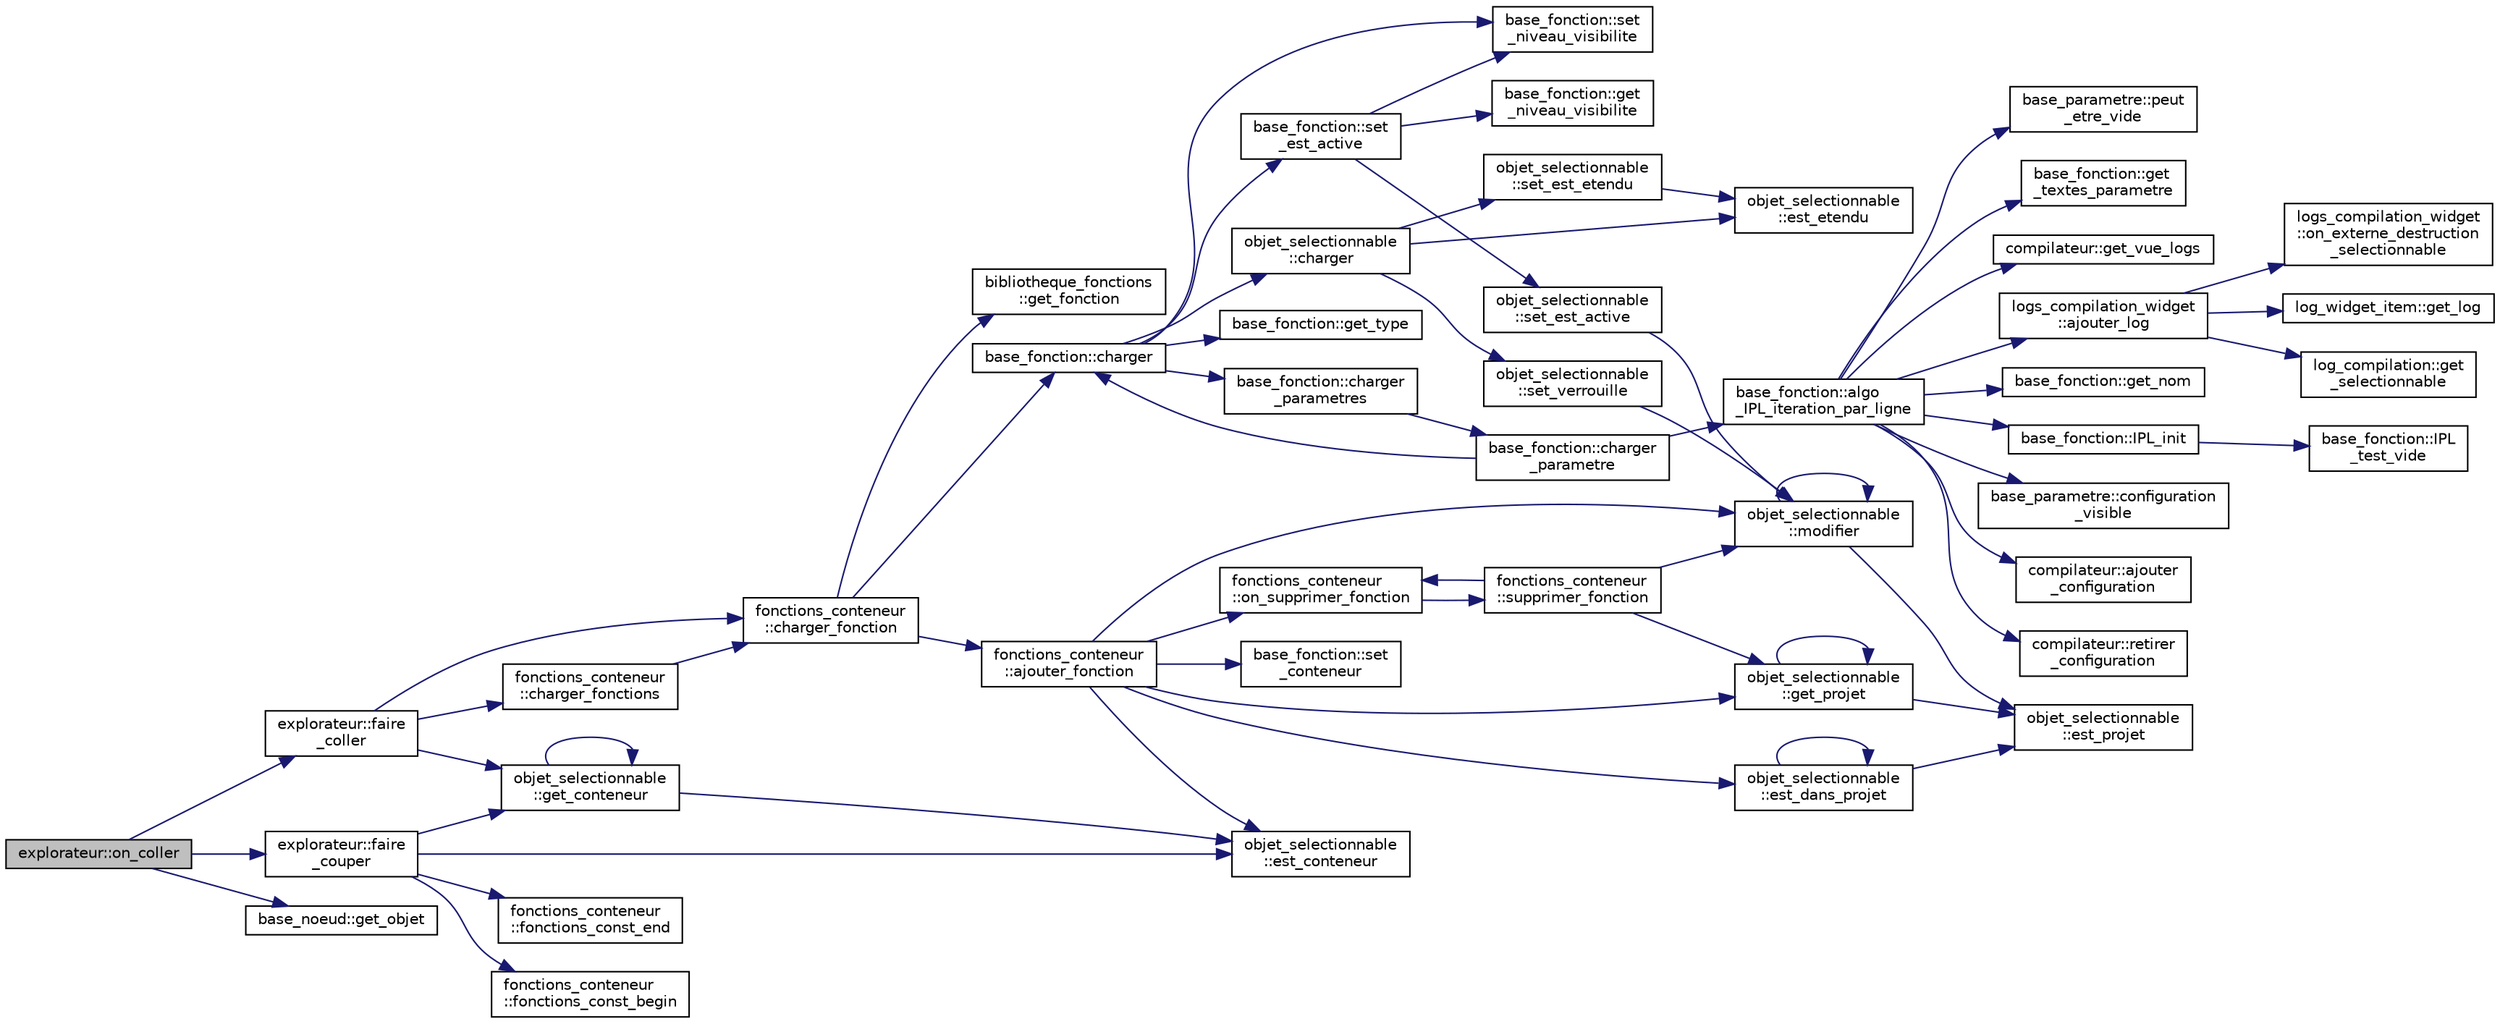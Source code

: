 digraph "explorateur::on_coller"
{
  edge [fontname="Helvetica",fontsize="10",labelfontname="Helvetica",labelfontsize="10"];
  node [fontname="Helvetica",fontsize="10",shape=record];
  rankdir="LR";
  Node792 [label="explorateur::on_coller",height=0.2,width=0.4,color="black", fillcolor="grey75", style="filled", fontcolor="black"];
  Node792 -> Node793 [color="midnightblue",fontsize="10",style="solid",fontname="Helvetica"];
  Node793 [label="explorateur::faire\l_couper",height=0.2,width=0.4,color="black", fillcolor="white", style="filled",URL="$classexplorateur.html#a3ed6f16c0e32b2eb1750e59feacb52b0",tooltip="Applique le couper. "];
  Node793 -> Node794 [color="midnightblue",fontsize="10",style="solid",fontname="Helvetica"];
  Node794 [label="objet_selectionnable\l::est_conteneur",height=0.2,width=0.4,color="black", fillcolor="white", style="filled",URL="$classobjet__selectionnable.html#a2c6b5b342b5f3a9f48893f793f935e0f",tooltip="Indique si l&#39;objet est un conteneur. "];
  Node793 -> Node795 [color="midnightblue",fontsize="10",style="solid",fontname="Helvetica"];
  Node795 [label="objet_selectionnable\l::get_conteneur",height=0.2,width=0.4,color="black", fillcolor="white", style="filled",URL="$classobjet__selectionnable.html#ab809d020155b7fec48ff3adbe15c9b65",tooltip="Retourne le fonctions_conteneur le plus proche : l&#39;objet lui-même s&#39;il est un conteneur, ou le conteneur parent sinon. "];
  Node795 -> Node794 [color="midnightblue",fontsize="10",style="solid",fontname="Helvetica"];
  Node795 -> Node795 [color="midnightblue",fontsize="10",style="solid",fontname="Helvetica"];
  Node793 -> Node796 [color="midnightblue",fontsize="10",style="solid",fontname="Helvetica"];
  Node796 [label="fonctions_conteneur\l::fonctions_const_begin",height=0.2,width=0.4,color="black", fillcolor="white", style="filled",URL="$classfonctions__conteneur.html#a644a9b41a4edf55ab2c26d18453406a4",tooltip="Accesseur de l&#39;itérateur constant de début de liste des fonctions. "];
  Node793 -> Node797 [color="midnightblue",fontsize="10",style="solid",fontname="Helvetica"];
  Node797 [label="fonctions_conteneur\l::fonctions_const_end",height=0.2,width=0.4,color="black", fillcolor="white", style="filled",URL="$classfonctions__conteneur.html#a16bb282bc668c02c0cf9a37864f99b44",tooltip="Accesseur de l&#39;itérateur constant de fin de liste des fonctions. "];
  Node792 -> Node798 [color="midnightblue",fontsize="10",style="solid",fontname="Helvetica"];
  Node798 [label="explorateur::faire\l_coller",height=0.2,width=0.4,color="black", fillcolor="white", style="filled",URL="$classexplorateur.html#aacc4e1d3c87901d284230bdd1bbb4c26",tooltip="Applique le collage. "];
  Node798 -> Node795 [color="midnightblue",fontsize="10",style="solid",fontname="Helvetica"];
  Node798 -> Node799 [color="midnightblue",fontsize="10",style="solid",fontname="Helvetica"];
  Node799 [label="fonctions_conteneur\l::charger_fonctions",height=0.2,width=0.4,color="black", fillcolor="white", style="filled",URL="$classfonctions__conteneur.html#aeb43e1fd3929d565f33b34db7ce8c583",tooltip="Charge des fonctions à partir d&#39;une source xml donnée. "];
  Node799 -> Node800 [color="midnightblue",fontsize="10",style="solid",fontname="Helvetica"];
  Node800 [label="fonctions_conteneur\l::charger_fonction",height=0.2,width=0.4,color="black", fillcolor="white", style="filled",URL="$classfonctions__conteneur.html#a2e241972228c75c5550287bd0fa6501e",tooltip="Charge une fonction à partir d&#39;une source xml donnée. "];
  Node800 -> Node801 [color="midnightblue",fontsize="10",style="solid",fontname="Helvetica"];
  Node801 [label="bibliotheque_fonctions\l::get_fonction",height=0.2,width=0.4,color="black", fillcolor="white", style="filled",URL="$classbibliotheque__fonctions.html#a97e2db5603fe4267df7ace47f110b6e0",tooltip="Crée et retourne une fonction pour un type donné. "];
  Node800 -> Node802 [color="midnightblue",fontsize="10",style="solid",fontname="Helvetica"];
  Node802 [label="base_fonction::charger",height=0.2,width=0.4,color="black", fillcolor="white", style="filled",URL="$classbase__fonction.html#a693965131515a05876dd55562cba2757",tooltip="Charge la fonction à partir d&#39;une source xml donnée. "];
  Node802 -> Node803 [color="midnightblue",fontsize="10",style="solid",fontname="Helvetica"];
  Node803 [label="base_fonction::set\l_niveau_visibilite",height=0.2,width=0.4,color="black", fillcolor="white", style="filled",URL="$classbase__fonction.html#aac434731c9e5d95398d3baae6c74d447",tooltip="Initialise le niveau de visibilité de la fonction. "];
  Node802 -> Node804 [color="midnightblue",fontsize="10",style="solid",fontname="Helvetica"];
  Node804 [label="base_fonction::set\l_est_active",height=0.2,width=0.4,color="black", fillcolor="white", style="filled",URL="$classbase__fonction.html#a58252a04c7afea216c29d13132b0d6a2",tooltip="Initialise l&#39;activation de la fonction. "];
  Node804 -> Node805 [color="midnightblue",fontsize="10",style="solid",fontname="Helvetica"];
  Node805 [label="base_fonction::get\l_niveau_visibilite",height=0.2,width=0.4,color="black", fillcolor="white", style="filled",URL="$classbase__fonction.html#aad1c92b3ed0b589ba58323132ab4aae7",tooltip="Accesseur du niveau de visibilité de la fonction. "];
  Node804 -> Node803 [color="midnightblue",fontsize="10",style="solid",fontname="Helvetica"];
  Node804 -> Node806 [color="midnightblue",fontsize="10",style="solid",fontname="Helvetica"];
  Node806 [label="objet_selectionnable\l::set_est_active",height=0.2,width=0.4,color="black", fillcolor="white", style="filled",URL="$classobjet__selectionnable.html#acb1bf63e061079a402c929ce346b0b22",tooltip="Initialise l&#39;état d&#39;activation de l&#39;objet. "];
  Node806 -> Node807 [color="midnightblue",fontsize="10",style="solid",fontname="Helvetica"];
  Node807 [label="objet_selectionnable\l::modifier",height=0.2,width=0.4,color="black", fillcolor="white", style="filled",URL="$classobjet__selectionnable.html#a9f76b8e89231a79c3fc840af874bd868",tooltip="Modifie l&#39;objet. "];
  Node807 -> Node808 [color="midnightblue",fontsize="10",style="solid",fontname="Helvetica"];
  Node808 [label="objet_selectionnable\l::est_projet",height=0.2,width=0.4,color="black", fillcolor="white", style="filled",URL="$classobjet__selectionnable.html#a49ea1a29523e46f099896477a2b43eaa",tooltip="Indique si l&#39;objet est un projet. "];
  Node807 -> Node807 [color="midnightblue",fontsize="10",style="solid",fontname="Helvetica"];
  Node802 -> Node809 [color="midnightblue",fontsize="10",style="solid",fontname="Helvetica"];
  Node809 [label="base_fonction::get_type",height=0.2,width=0.4,color="black", fillcolor="white", style="filled",URL="$classbase__fonction.html#a8ed620b54f5ef377c2593952eafd6ad9",tooltip="Accesseur du type de la fonction. "];
  Node802 -> Node810 [color="midnightblue",fontsize="10",style="solid",fontname="Helvetica"];
  Node810 [label="objet_selectionnable\l::charger",height=0.2,width=0.4,color="black", fillcolor="white", style="filled",URL="$classobjet__selectionnable.html#a8f3ce3c0cf4e85da9115b7517f9e0e2d",tooltip="Charge l&#39;objet à partir d&#39;une source xml donnée. "];
  Node810 -> Node811 [color="midnightblue",fontsize="10",style="solid",fontname="Helvetica"];
  Node811 [label="objet_selectionnable\l::est_etendu",height=0.2,width=0.4,color="black", fillcolor="white", style="filled",URL="$classobjet__selectionnable.html#af1e714963d861a9895ff590531396707",tooltip="Indique si l&#39;objet est étendu. "];
  Node810 -> Node812 [color="midnightblue",fontsize="10",style="solid",fontname="Helvetica"];
  Node812 [label="objet_selectionnable\l::set_est_etendu",height=0.2,width=0.4,color="black", fillcolor="white", style="filled",URL="$classobjet__selectionnable.html#aafef1c588ce9d5f7956c321799986b9b",tooltip="Initialise l&#39;état étendu de l&#39;objet. "];
  Node812 -> Node811 [color="midnightblue",fontsize="10",style="solid",fontname="Helvetica"];
  Node810 -> Node813 [color="midnightblue",fontsize="10",style="solid",fontname="Helvetica"];
  Node813 [label="objet_selectionnable\l::set_verrouille",height=0.2,width=0.4,color="black", fillcolor="white", style="filled",URL="$classobjet__selectionnable.html#a5d39343f43293805a0b60e8520687d87",tooltip="Initialise l&#39;état de verrouillage de l&#39;objet. "];
  Node813 -> Node807 [color="midnightblue",fontsize="10",style="solid",fontname="Helvetica"];
  Node802 -> Node814 [color="midnightblue",fontsize="10",style="solid",fontname="Helvetica"];
  Node814 [label="base_fonction::charger\l_parametres",height=0.2,width=0.4,color="black", fillcolor="white", style="filled",URL="$classbase__fonction.html#a96c37e73c9822d7e9b483ce5fa37bd16",tooltip="Charge les paramètres à partir d&#39;une source xml donnée. "];
  Node814 -> Node815 [color="midnightblue",fontsize="10",style="solid",fontname="Helvetica"];
  Node815 [label="base_fonction::charger\l_parametre",height=0.2,width=0.4,color="black", fillcolor="white", style="filled",URL="$classbase__fonction.html#a46971e37a472f45a8031be6e8aec15f2",tooltip="Charge un paramètre à partir d&#39;une source xml donnée. "];
  Node815 -> Node802 [color="midnightblue",fontsize="10",style="solid",fontname="Helvetica"];
  Node815 -> Node816 [color="midnightblue",fontsize="10",style="solid",fontname="Helvetica"];
  Node816 [label="base_fonction::algo\l_IPL_iteration_par_ligne",height=0.2,width=0.4,color="black", fillcolor="white", style="filled",URL="$classbase__fonction.html#ababd7f4bc8e68d8b327715d7134333c5",tooltip="Algorithme d&#39;exécution selon un parametre donné dans le cas : itération sur chaque ligne..."];
  Node816 -> Node817 [color="midnightblue",fontsize="10",style="solid",fontname="Helvetica"];
  Node817 [label="base_fonction::get\l_textes_parametre",height=0.2,width=0.4,color="black", fillcolor="white", style="filled",URL="$classbase__fonction.html#ab3e88cf042d00d3aaa21e6cdbe8dcadd",tooltip="Retourne le texte d&#39;un paramètre donné. "];
  Node816 -> Node818 [color="midnightblue",fontsize="10",style="solid",fontname="Helvetica"];
  Node818 [label="compilateur::get_vue_logs",height=0.2,width=0.4,color="black", fillcolor="white", style="filled",URL="$classcompilateur.html#a082b5dae21b0b539a159e180164a5f7c",tooltip="Accesseur du widget de la vue des logs. "];
  Node816 -> Node819 [color="midnightblue",fontsize="10",style="solid",fontname="Helvetica"];
  Node819 [label="logs_compilation_widget\l::ajouter_log",height=0.2,width=0.4,color="black", fillcolor="white", style="filled",URL="$classlogs__compilation__widget.html#a51fcc25d77ca9beafc2721d9c84f07a7",tooltip="Ajoute un log à la liste des logs. "];
  Node819 -> Node820 [color="midnightblue",fontsize="10",style="solid",fontname="Helvetica"];
  Node820 [label="log_widget_item::get_log",height=0.2,width=0.4,color="black", fillcolor="white", style="filled",URL="$classlog__widget__item.html#a50885aa7f8b31392370fe1dafe982a62",tooltip="Accesseur du log associé. "];
  Node819 -> Node821 [color="midnightblue",fontsize="10",style="solid",fontname="Helvetica"];
  Node821 [label="log_compilation::get\l_selectionnable",height=0.2,width=0.4,color="black", fillcolor="white", style="filled",URL="$classlog__compilation.html#a33648aa43d6eac93335fbf032c581f67",tooltip="Accesseur de l&#39;objet associé. "];
  Node819 -> Node822 [color="midnightblue",fontsize="10",style="solid",fontname="Helvetica"];
  Node822 [label="logs_compilation_widget\l::on_externe_destruction\l_selectionnable",height=0.2,width=0.4,color="black", fillcolor="white", style="filled",URL="$classlogs__compilation__widget.html#aa1e59554cb81d84ad0cd4245b166b2df",tooltip="Fonction appelée lors de la destruction d&#39;un objet sélectionnable. "];
  Node816 -> Node823 [color="midnightblue",fontsize="10",style="solid",fontname="Helvetica"];
  Node823 [label="base_fonction::get_nom",height=0.2,width=0.4,color="black", fillcolor="white", style="filled",URL="$classbase__fonction.html#aa184addbc0e71b3fd255b2f0b9e7c99e",tooltip="Accesseur du nom de la fonction. "];
  Node816 -> Node824 [color="midnightblue",fontsize="10",style="solid",fontname="Helvetica"];
  Node824 [label="base_fonction::IPL_init",height=0.2,width=0.4,color="black", fillcolor="white", style="filled",URL="$classbase__fonction.html#a7611e9aa84e892b9adbe0404bb1792af",tooltip="Initialise l&#39;itérateur d&#39;un paramètre donné pour l&#39;algorithme IPL. "];
  Node824 -> Node825 [color="midnightblue",fontsize="10",style="solid",fontname="Helvetica"];
  Node825 [label="base_fonction::IPL\l_test_vide",height=0.2,width=0.4,color="black", fillcolor="white", style="filled",URL="$classbase__fonction.html#a7d0c7adda132ef307c76fdc79a82f747",tooltip="Teste si un paramètre donné est vide pour l&#39;algorithme IPL. "];
  Node816 -> Node826 [color="midnightblue",fontsize="10",style="solid",fontname="Helvetica"];
  Node826 [label="base_parametre::configuration\l_visible",height=0.2,width=0.4,color="black", fillcolor="white", style="filled",URL="$classbase__parametre.html#a76d6b70f40b18a33f0b0a56e85782a8d",tooltip="Indique si le paramètre est visible dans la configuration. "];
  Node816 -> Node827 [color="midnightblue",fontsize="10",style="solid",fontname="Helvetica"];
  Node827 [label="compilateur::ajouter\l_configuration",height=0.2,width=0.4,color="black", fillcolor="white", style="filled",URL="$classcompilateur.html#accedd70b3a5d0cec2ce83fee43a7f160",tooltip="Ajoute une configuration à un couple (fonction, parametre). "];
  Node816 -> Node828 [color="midnightblue",fontsize="10",style="solid",fontname="Helvetica"];
  Node828 [label="compilateur::retirer\l_configuration",height=0.2,width=0.4,color="black", fillcolor="white", style="filled",URL="$classcompilateur.html#a3a044cc8ed2205d842ed8adadf090179",tooltip="Efface la configuration d&#39;un couple (fonction/parametre). "];
  Node816 -> Node829 [color="midnightblue",fontsize="10",style="solid",fontname="Helvetica"];
  Node829 [label="base_parametre::peut\l_etre_vide",height=0.2,width=0.4,color="black", fillcolor="white", style="filled",URL="$classbase__parametre.html#a2dbb9f9ff56f58c7169e2f628eb8d8e3",tooltip="Indique si le paramètre peut être vide. "];
  Node800 -> Node830 [color="midnightblue",fontsize="10",style="solid",fontname="Helvetica"];
  Node830 [label="fonctions_conteneur\l::ajouter_fonction",height=0.2,width=0.4,color="black", fillcolor="white", style="filled",URL="$classfonctions__conteneur.html#a5498a158c4d4f16fc63e54809ce381d5",tooltip="Ajoute une fonction donnée dans le conteneur. "];
  Node830 -> Node831 [color="midnightblue",fontsize="10",style="solid",fontname="Helvetica"];
  Node831 [label="base_fonction::set\l_conteneur",height=0.2,width=0.4,color="black", fillcolor="white", style="filled",URL="$classbase__fonction.html#aa487a07ab1961bfbdf04ddd3c72b4d3c",tooltip="Initialise le conteneur de la fonction. "];
  Node830 -> Node794 [color="midnightblue",fontsize="10",style="solid",fontname="Helvetica"];
  Node830 -> Node832 [color="midnightblue",fontsize="10",style="solid",fontname="Helvetica"];
  Node832 [label="fonctions_conteneur\l::on_supprimer_fonction",height=0.2,width=0.4,color="black", fillcolor="white", style="filled",URL="$classfonctions__conteneur.html#a138f2393529381205980123dff37d99e",tooltip="Fonction appelée lors d&#39;une demande de suppression d&#39;une fonction donnée. "];
  Node832 -> Node833 [color="midnightblue",fontsize="10",style="solid",fontname="Helvetica"];
  Node833 [label="fonctions_conteneur\l::supprimer_fonction",height=0.2,width=0.4,color="black", fillcolor="white", style="filled",URL="$classfonctions__conteneur.html#a807b51ba64dd85bb844c44cfe2d0f116",tooltip="Supprime une fonction donnée. "];
  Node833 -> Node832 [color="midnightblue",fontsize="10",style="solid",fontname="Helvetica"];
  Node833 -> Node834 [color="midnightblue",fontsize="10",style="solid",fontname="Helvetica"];
  Node834 [label="objet_selectionnable\l::get_projet",height=0.2,width=0.4,color="black", fillcolor="white", style="filled",URL="$classobjet__selectionnable.html#ab48a75e720955aebe27f720dfaa5e78e",tooltip="Retourne le projet contenant l&#39;objet sélectionnable. "];
  Node834 -> Node808 [color="midnightblue",fontsize="10",style="solid",fontname="Helvetica"];
  Node834 -> Node834 [color="midnightblue",fontsize="10",style="solid",fontname="Helvetica"];
  Node833 -> Node807 [color="midnightblue",fontsize="10",style="solid",fontname="Helvetica"];
  Node830 -> Node835 [color="midnightblue",fontsize="10",style="solid",fontname="Helvetica"];
  Node835 [label="objet_selectionnable\l::est_dans_projet",height=0.2,width=0.4,color="black", fillcolor="white", style="filled",URL="$classobjet__selectionnable.html#aab2318fe95dbe865acf0f021e8acaf2d",tooltip="Indique si l&#39;objet est dans un projet. "];
  Node835 -> Node808 [color="midnightblue",fontsize="10",style="solid",fontname="Helvetica"];
  Node835 -> Node835 [color="midnightblue",fontsize="10",style="solid",fontname="Helvetica"];
  Node830 -> Node834 [color="midnightblue",fontsize="10",style="solid",fontname="Helvetica"];
  Node830 -> Node807 [color="midnightblue",fontsize="10",style="solid",fontname="Helvetica"];
  Node798 -> Node800 [color="midnightblue",fontsize="10",style="solid",fontname="Helvetica"];
  Node792 -> Node836 [color="midnightblue",fontsize="10",style="solid",fontname="Helvetica"];
  Node836 [label="base_noeud::get_objet",height=0.2,width=0.4,color="black", fillcolor="white", style="filled",URL="$classbase__noeud.html#a762c999077b247ebf1d8c6dd83313ffd",tooltip="Retourne l&#39;objet sélectionnable associé au noeud. "];
}
